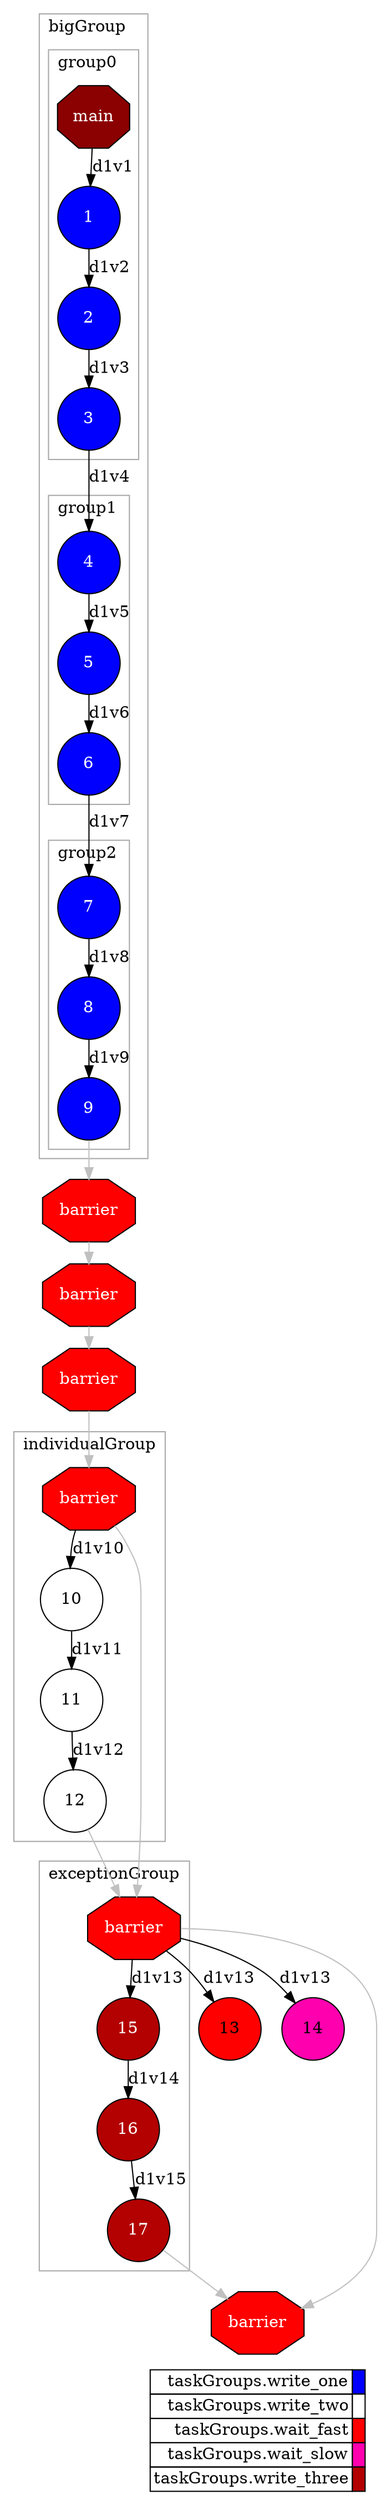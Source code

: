 digraph {
  rankdir=TB;
  labeljust="l";
  compound= true;
  subgraph dependence_graph {
    ranksep=0.20;
    node[height=0.75];

Synchro0[label="main", shape=octagon, style=filled fillcolor="#8B0000" fontcolor="#FFFFFF"];
subgraph clusterTasksbigGroup {
shape=rect;
node[height=0.75];
color="#A9A9A9"; 
label="bigGroup";

subgraph clusterTasksgroup0 {
shape=rect;
node[height=0.75];
color="#A9A9A9"; 
label="group0";

1[shape=circle, style=filled fillcolor="#0000ff" fontcolor="#ffffff"];
Synchro0 -> 1 [label="d1v1"];
2[shape=circle, style=filled fillcolor="#0000ff" fontcolor="#ffffff"];
1 -> 2 [label="d1v2"];
3[shape=circle, style=filled fillcolor="#0000ff" fontcolor="#ffffff"];
2 -> 3 [label="d1v3"];
}

subgraph clusterTasksgroup1 {
shape=rect;
node[height=0.75];
color="#A9A9A9"; 
label="group1";

4[shape=circle, style=filled fillcolor="#0000ff" fontcolor="#ffffff"];
3 -> 4 [label="d1v4"];
5[shape=circle, style=filled fillcolor="#0000ff" fontcolor="#ffffff"];
4 -> 5 [label="d1v5"];
6[shape=circle, style=filled fillcolor="#0000ff" fontcolor="#ffffff"];
5 -> 6 [label="d1v6"];
}

subgraph clusterTasksgroup2 {
shape=rect;
node[height=0.75];
color="#A9A9A9"; 
label="group2";

7[shape=circle, style=filled fillcolor="#0000ff" fontcolor="#ffffff"];
6 -> 7 [label="d1v7"];
8[shape=circle, style=filled fillcolor="#0000ff" fontcolor="#ffffff"];
7 -> 8 [label="d1v8"];
9[shape=circle, style=filled fillcolor="#0000ff" fontcolor="#ffffff"];
8 -> 9 [label="d1v9"];
}

}

Synchro1[label="barrier", shape=octagon, style=filled fillcolor="#ff0000" fontcolor="#FFFFFF"];
9 -> Synchro1 [color=grey];
Synchro2[label="barrier", shape=octagon, style=filled fillcolor="#ff0000" fontcolor="#FFFFFF"];
Synchro1 -> Synchro2 [color=grey];
Synchro3[label="barrier", shape=octagon, style=filled fillcolor="#ff0000" fontcolor="#FFFFFF"];
Synchro2 -> Synchro3 [color=grey];
Synchro4[label="barrier", shape=octagon, style=filled fillcolor="#ff0000" fontcolor="#FFFFFF"];
Synchro3 -> Synchro4 [color=grey];
subgraph clusterTasksindividualGroup {
shape=rect;
node[height=0.75];
color="#A9A9A9"; 
label="individualGroup";

10[shape=circle, style=filled fillcolor="#ffffff" fontcolor="#000000"];
Synchro4 -> 10 [label="d1v10"];
11[shape=circle, style=filled fillcolor="#ffffff" fontcolor="#000000"];
10 -> 11 [label="d1v11"];
12[shape=circle, style=filled fillcolor="#ffffff" fontcolor="#000000"];
11 -> 12 [label="d1v12"];
}

Synchro5[label="barrier", shape=octagon, style=filled fillcolor="#ff0000" fontcolor="#FFFFFF"];
Synchro4 -> Synchro5 [color=grey];
12 -> Synchro5 [color=grey];
13[shape=circle, style=filled fillcolor="#ff0000" fontcolor="#000000"];
Synchro5 -> 13 [label="d1v13"];
14[shape=circle, style=filled fillcolor="#ff00ae" fontcolor="#000000"];
Synchro5 -> 14 [label="d1v13"];
subgraph clusterTasksexceptionGroup {
shape=rect;
node[height=0.75];
color="#A9A9A9"; 
label="exceptionGroup";

15[shape=circle, style=filled fillcolor="#b30000" fontcolor="#ffffff"];
Synchro5 -> 15 [label="d1v13"];
16[shape=circle, style=filled fillcolor="#b30000" fontcolor="#ffffff"];
15 -> 16 [label="d1v14"];
17[shape=circle, style=filled fillcolor="#b30000" fontcolor="#ffffff"];
16 -> 17 [label="d1v15"];
}

Synchro6[label="barrier", shape=octagon, style=filled fillcolor="#ff0000" fontcolor="#FFFFFF"];
Synchro5 -> Synchro6 [color=grey];
17 -> Synchro6 [color=grey];  }
  subgraph legend {
    rank=sink;
    node [shape=plaintext, height=0.75];
    ranksep=0.20;
    label = "Legend";
    key [label=<
      <table border="0" cellpadding="2" cellspacing="0" cellborder="1">
<tr>
<td align="right">taskGroups.write_one</td>
<td bgcolor="#0000ff">&nbsp;</td>
</tr>
<tr>
<td align="right">taskGroups.write_two</td>
<td bgcolor="#ffffff">&nbsp;</td>
</tr>
<tr>
<td align="right">taskGroups.wait_fast</td>
<td bgcolor="#ff0000">&nbsp;</td>
</tr>
<tr>
<td align="right">taskGroups.wait_slow</td>
<td bgcolor="#ff00ae">&nbsp;</td>
</tr>
<tr>
<td align="right">taskGroups.write_three</td>
<td bgcolor="#b30000">&nbsp;</td>
</tr>
      </table>
    >]
  }
}
